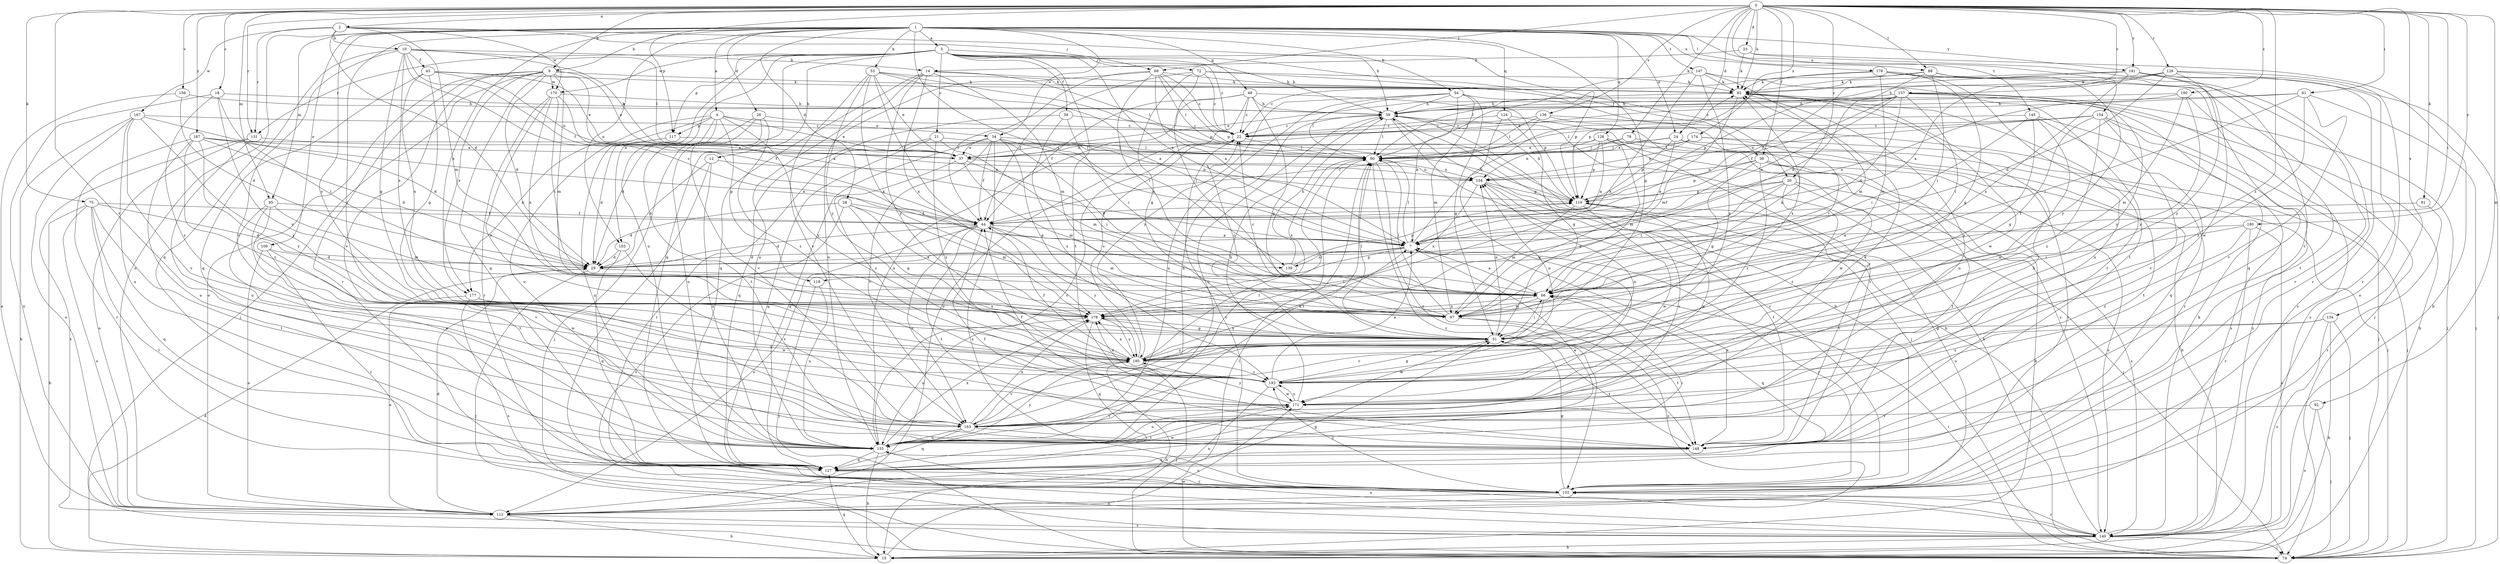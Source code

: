 strict digraph  {
0;
1;
2;
3;
4;
7;
9;
10;
12;
14;
15;
18;
20;
21;
22;
23;
24;
26;
28;
29;
34;
37;
38;
39;
43;
44;
48;
51;
53;
54;
59;
61;
66;
68;
72;
74;
75;
79;
81;
82;
88;
90;
92;
95;
97;
103;
104;
109;
112;
117;
118;
119;
124;
126;
127;
128;
131;
133;
134;
136;
139;
140;
145;
147;
148;
154;
155;
156;
157;
163;
167;
170;
171;
174;
176;
177;
178;
180;
181;
185;
187;
190;
193;
0 -> 2  [label=a];
0 -> 9  [label=b];
0 -> 18  [label=c];
0 -> 20  [label=c];
0 -> 23  [label=d];
0 -> 24  [label=d];
0 -> 38  [label=f];
0 -> 61  [label=i];
0 -> 66  [label=i];
0 -> 68  [label=j];
0 -> 75  [label=k];
0 -> 79  [label=k];
0 -> 81  [label=k];
0 -> 82  [label=k];
0 -> 88  [label=l];
0 -> 92  [label=m];
0 -> 95  [label=m];
0 -> 117  [label=p];
0 -> 128  [label=r];
0 -> 131  [label=r];
0 -> 134  [label=s];
0 -> 136  [label=s];
0 -> 154  [label=u];
0 -> 156  [label=v];
0 -> 157  [label=v];
0 -> 163  [label=v];
0 -> 174  [label=x];
0 -> 180  [label=y];
0 -> 181  [label=y];
0 -> 187  [label=z];
0 -> 190  [label=z];
0 -> 193  [label=z];
1 -> 3  [label=a];
1 -> 4  [label=a];
1 -> 9  [label=b];
1 -> 24  [label=d];
1 -> 26  [label=d];
1 -> 28  [label=d];
1 -> 34  [label=e];
1 -> 48  [label=g];
1 -> 51  [label=g];
1 -> 53  [label=h];
1 -> 54  [label=h];
1 -> 88  [label=l];
1 -> 95  [label=m];
1 -> 103  [label=n];
1 -> 109  [label=o];
1 -> 112  [label=o];
1 -> 124  [label=q];
1 -> 126  [label=q];
1 -> 139  [label=s];
1 -> 145  [label=t];
1 -> 147  [label=t];
1 -> 176  [label=x];
1 -> 177  [label=x];
1 -> 181  [label=y];
1 -> 185  [label=y];
1 -> 193  [label=z];
2 -> 10  [label=b];
2 -> 29  [label=d];
2 -> 59  [label=h];
2 -> 68  [label=j];
2 -> 97  [label=m];
2 -> 131  [label=r];
2 -> 167  [label=w];
2 -> 170  [label=w];
3 -> 7  [label=a];
3 -> 12  [label=b];
3 -> 20  [label=c];
3 -> 21  [label=c];
3 -> 22  [label=c];
3 -> 38  [label=f];
3 -> 39  [label=f];
3 -> 59  [label=h];
3 -> 72  [label=j];
3 -> 103  [label=n];
3 -> 117  [label=p];
3 -> 127  [label=q];
3 -> 131  [label=r];
3 -> 148  [label=t];
3 -> 155  [label=u];
3 -> 170  [label=w];
4 -> 29  [label=d];
4 -> 34  [label=e];
4 -> 37  [label=e];
4 -> 117  [label=p];
4 -> 118  [label=p];
4 -> 148  [label=t];
4 -> 155  [label=u];
4 -> 177  [label=x];
4 -> 185  [label=y];
7 -> 29  [label=d];
7 -> 82  [label=k];
7 -> 90  [label=l];
7 -> 118  [label=p];
7 -> 133  [label=r];
7 -> 139  [label=s];
9 -> 7  [label=a];
9 -> 29  [label=d];
9 -> 37  [label=e];
9 -> 74  [label=j];
9 -> 82  [label=k];
9 -> 97  [label=m];
9 -> 112  [label=o];
9 -> 127  [label=q];
9 -> 133  [label=r];
9 -> 163  [label=v];
9 -> 170  [label=w];
9 -> 177  [label=x];
10 -> 14  [label=b];
10 -> 37  [label=e];
10 -> 43  [label=f];
10 -> 44  [label=f];
10 -> 51  [label=g];
10 -> 90  [label=l];
10 -> 127  [label=q];
10 -> 139  [label=s];
10 -> 163  [label=v];
10 -> 178  [label=x];
12 -> 29  [label=d];
12 -> 104  [label=n];
12 -> 140  [label=s];
12 -> 155  [label=u];
14 -> 82  [label=k];
14 -> 90  [label=l];
14 -> 97  [label=m];
14 -> 127  [label=q];
14 -> 155  [label=u];
14 -> 178  [label=x];
14 -> 185  [label=y];
15 -> 29  [label=d];
15 -> 90  [label=l];
15 -> 127  [label=q];
18 -> 59  [label=h];
18 -> 66  [label=i];
18 -> 112  [label=o];
18 -> 185  [label=y];
18 -> 193  [label=z];
20 -> 44  [label=f];
20 -> 66  [label=i];
20 -> 74  [label=j];
20 -> 119  [label=p];
20 -> 140  [label=s];
20 -> 178  [label=x];
20 -> 193  [label=z];
21 -> 90  [label=l];
21 -> 97  [label=m];
21 -> 127  [label=q];
21 -> 133  [label=r];
21 -> 193  [label=z];
22 -> 90  [label=l];
23 -> 14  [label=b];
23 -> 15  [label=b];
23 -> 82  [label=k];
23 -> 148  [label=t];
24 -> 7  [label=a];
24 -> 37  [label=e];
24 -> 74  [label=j];
24 -> 90  [label=l];
24 -> 119  [label=p];
24 -> 148  [label=t];
26 -> 22  [label=c];
26 -> 74  [label=j];
26 -> 155  [label=u];
26 -> 163  [label=v];
26 -> 193  [label=z];
28 -> 29  [label=d];
28 -> 44  [label=f];
28 -> 51  [label=g];
28 -> 97  [label=m];
28 -> 140  [label=s];
28 -> 178  [label=x];
29 -> 66  [label=i];
29 -> 74  [label=j];
34 -> 7  [label=a];
34 -> 37  [label=e];
34 -> 44  [label=f];
34 -> 51  [label=g];
34 -> 66  [label=i];
34 -> 119  [label=p];
34 -> 127  [label=q];
34 -> 140  [label=s];
34 -> 163  [label=v];
37 -> 66  [label=i];
37 -> 97  [label=m];
37 -> 104  [label=n];
37 -> 193  [label=z];
38 -> 15  [label=b];
38 -> 51  [label=g];
38 -> 104  [label=n];
38 -> 119  [label=p];
38 -> 140  [label=s];
38 -> 148  [label=t];
38 -> 193  [label=z];
39 -> 22  [label=c];
39 -> 66  [label=i];
39 -> 127  [label=q];
39 -> 193  [label=z];
43 -> 37  [label=e];
43 -> 51  [label=g];
43 -> 82  [label=k];
43 -> 104  [label=n];
43 -> 127  [label=q];
43 -> 178  [label=x];
44 -> 7  [label=a];
44 -> 29  [label=d];
44 -> 97  [label=m];
44 -> 112  [label=o];
44 -> 148  [label=t];
44 -> 163  [label=v];
44 -> 185  [label=y];
48 -> 22  [label=c];
48 -> 44  [label=f];
48 -> 51  [label=g];
48 -> 59  [label=h];
48 -> 112  [label=o];
48 -> 119  [label=p];
48 -> 155  [label=u];
51 -> 22  [label=c];
51 -> 66  [label=i];
51 -> 90  [label=l];
51 -> 104  [label=n];
51 -> 148  [label=t];
51 -> 171  [label=w];
51 -> 178  [label=x];
51 -> 185  [label=y];
53 -> 7  [label=a];
53 -> 37  [label=e];
53 -> 44  [label=f];
53 -> 82  [label=k];
53 -> 119  [label=p];
53 -> 163  [label=v];
53 -> 178  [label=x];
53 -> 185  [label=y];
54 -> 7  [label=a];
54 -> 51  [label=g];
54 -> 59  [label=h];
54 -> 90  [label=l];
54 -> 97  [label=m];
54 -> 140  [label=s];
54 -> 155  [label=u];
54 -> 185  [label=y];
59 -> 22  [label=c];
59 -> 74  [label=j];
59 -> 90  [label=l];
59 -> 133  [label=r];
59 -> 155  [label=u];
61 -> 37  [label=e];
61 -> 59  [label=h];
61 -> 66  [label=i];
61 -> 74  [label=j];
61 -> 163  [label=v];
61 -> 193  [label=z];
66 -> 7  [label=a];
66 -> 97  [label=m];
66 -> 127  [label=q];
66 -> 163  [label=v];
66 -> 178  [label=x];
68 -> 7  [label=a];
68 -> 22  [label=c];
68 -> 44  [label=f];
68 -> 66  [label=i];
68 -> 82  [label=k];
68 -> 90  [label=l];
68 -> 119  [label=p];
68 -> 155  [label=u];
72 -> 22  [label=c];
72 -> 44  [label=f];
72 -> 51  [label=g];
72 -> 66  [label=i];
72 -> 82  [label=k];
72 -> 119  [label=p];
74 -> 59  [label=h];
74 -> 66  [label=i];
74 -> 171  [label=w];
75 -> 15  [label=b];
75 -> 29  [label=d];
75 -> 44  [label=f];
75 -> 112  [label=o];
75 -> 127  [label=q];
75 -> 133  [label=r];
75 -> 148  [label=t];
79 -> 15  [label=b];
79 -> 90  [label=l];
79 -> 104  [label=n];
81 -> 44  [label=f];
81 -> 133  [label=r];
82 -> 59  [label=h];
82 -> 97  [label=m];
82 -> 148  [label=t];
82 -> 155  [label=u];
82 -> 171  [label=w];
88 -> 22  [label=c];
88 -> 29  [label=d];
88 -> 66  [label=i];
88 -> 82  [label=k];
88 -> 133  [label=r];
88 -> 185  [label=y];
90 -> 104  [label=n];
90 -> 133  [label=r];
90 -> 148  [label=t];
90 -> 178  [label=x];
92 -> 74  [label=j];
92 -> 140  [label=s];
92 -> 163  [label=v];
95 -> 44  [label=f];
95 -> 97  [label=m];
95 -> 148  [label=t];
95 -> 155  [label=u];
95 -> 163  [label=v];
97 -> 22  [label=c];
97 -> 82  [label=k];
97 -> 90  [label=l];
97 -> 112  [label=o];
97 -> 148  [label=t];
103 -> 29  [label=d];
103 -> 127  [label=q];
103 -> 163  [label=v];
104 -> 119  [label=p];
104 -> 148  [label=t];
104 -> 163  [label=v];
104 -> 178  [label=x];
109 -> 29  [label=d];
109 -> 112  [label=o];
109 -> 133  [label=r];
109 -> 171  [label=w];
112 -> 15  [label=b];
112 -> 29  [label=d];
112 -> 51  [label=g];
112 -> 140  [label=s];
117 -> 29  [label=d];
117 -> 90  [label=l];
117 -> 155  [label=u];
118 -> 74  [label=j];
118 -> 155  [label=u];
119 -> 44  [label=f];
119 -> 59  [label=h];
119 -> 97  [label=m];
119 -> 112  [label=o];
119 -> 148  [label=t];
119 -> 171  [label=w];
124 -> 22  [label=c];
124 -> 51  [label=g];
124 -> 148  [label=t];
124 -> 171  [label=w];
126 -> 7  [label=a];
126 -> 37  [label=e];
126 -> 90  [label=l];
126 -> 97  [label=m];
126 -> 119  [label=p];
126 -> 133  [label=r];
126 -> 171  [label=w];
127 -> 66  [label=i];
127 -> 133  [label=r];
127 -> 171  [label=w];
128 -> 7  [label=a];
128 -> 29  [label=d];
128 -> 59  [label=h];
128 -> 82  [label=k];
128 -> 112  [label=o];
128 -> 133  [label=r];
128 -> 185  [label=y];
131 -> 37  [label=e];
131 -> 112  [label=o];
131 -> 140  [label=s];
131 -> 155  [label=u];
133 -> 22  [label=c];
133 -> 51  [label=g];
133 -> 59  [label=h];
133 -> 112  [label=o];
133 -> 155  [label=u];
133 -> 193  [label=z];
134 -> 15  [label=b];
134 -> 51  [label=g];
134 -> 74  [label=j];
134 -> 140  [label=s];
134 -> 193  [label=z];
136 -> 22  [label=c];
136 -> 44  [label=f];
136 -> 90  [label=l];
136 -> 133  [label=r];
136 -> 178  [label=x];
139 -> 59  [label=h];
139 -> 119  [label=p];
140 -> 15  [label=b];
140 -> 59  [label=h];
140 -> 74  [label=j];
140 -> 82  [label=k];
140 -> 133  [label=r];
140 -> 155  [label=u];
145 -> 22  [label=c];
145 -> 66  [label=i];
145 -> 127  [label=q];
145 -> 140  [label=s];
145 -> 171  [label=w];
145 -> 185  [label=y];
147 -> 82  [label=k];
147 -> 90  [label=l];
147 -> 97  [label=m];
147 -> 148  [label=t];
147 -> 178  [label=x];
147 -> 185  [label=y];
148 -> 7  [label=a];
148 -> 44  [label=f];
148 -> 127  [label=q];
154 -> 22  [label=c];
154 -> 51  [label=g];
154 -> 74  [label=j];
154 -> 90  [label=l];
154 -> 104  [label=n];
154 -> 140  [label=s];
154 -> 163  [label=v];
154 -> 193  [label=z];
155 -> 7  [label=a];
155 -> 15  [label=b];
155 -> 22  [label=c];
155 -> 82  [label=k];
155 -> 90  [label=l];
155 -> 127  [label=q];
155 -> 178  [label=x];
155 -> 185  [label=y];
156 -> 29  [label=d];
156 -> 59  [label=h];
156 -> 112  [label=o];
157 -> 7  [label=a];
157 -> 15  [label=b];
157 -> 29  [label=d];
157 -> 37  [label=e];
157 -> 44  [label=f];
157 -> 59  [label=h];
157 -> 66  [label=i];
157 -> 74  [label=j];
157 -> 90  [label=l];
157 -> 119  [label=p];
157 -> 140  [label=s];
157 -> 185  [label=y];
163 -> 59  [label=h];
163 -> 82  [label=k];
163 -> 90  [label=l];
163 -> 127  [label=q];
163 -> 148  [label=t];
163 -> 155  [label=u];
163 -> 178  [label=x];
167 -> 15  [label=b];
167 -> 22  [label=c];
167 -> 29  [label=d];
167 -> 112  [label=o];
167 -> 155  [label=u];
167 -> 163  [label=v];
167 -> 185  [label=y];
170 -> 44  [label=f];
170 -> 59  [label=h];
170 -> 66  [label=i];
170 -> 133  [label=r];
170 -> 178  [label=x];
170 -> 193  [label=z];
171 -> 44  [label=f];
171 -> 59  [label=h];
171 -> 119  [label=p];
171 -> 155  [label=u];
171 -> 163  [label=v];
171 -> 185  [label=y];
171 -> 193  [label=z];
174 -> 37  [label=e];
174 -> 66  [label=i];
174 -> 74  [label=j];
174 -> 90  [label=l];
174 -> 104  [label=n];
176 -> 51  [label=g];
176 -> 74  [label=j];
176 -> 82  [label=k];
176 -> 97  [label=m];
176 -> 119  [label=p];
176 -> 127  [label=q];
176 -> 155  [label=u];
177 -> 112  [label=o];
177 -> 140  [label=s];
177 -> 171  [label=w];
177 -> 178  [label=x];
178 -> 51  [label=g];
178 -> 127  [label=q];
178 -> 155  [label=u];
178 -> 185  [label=y];
180 -> 7  [label=a];
180 -> 66  [label=i];
180 -> 133  [label=r];
180 -> 140  [label=s];
180 -> 193  [label=z];
181 -> 44  [label=f];
181 -> 74  [label=j];
181 -> 82  [label=k];
181 -> 133  [label=r];
181 -> 140  [label=s];
181 -> 171  [label=w];
181 -> 178  [label=x];
185 -> 7  [label=a];
185 -> 15  [label=b];
185 -> 22  [label=c];
185 -> 44  [label=f];
185 -> 74  [label=j];
185 -> 90  [label=l];
185 -> 104  [label=n];
185 -> 163  [label=v];
185 -> 178  [label=x];
185 -> 193  [label=z];
187 -> 7  [label=a];
187 -> 29  [label=d];
187 -> 37  [label=e];
187 -> 90  [label=l];
187 -> 133  [label=r];
187 -> 155  [label=u];
187 -> 185  [label=y];
187 -> 193  [label=z];
190 -> 7  [label=a];
190 -> 59  [label=h];
190 -> 97  [label=m];
190 -> 148  [label=t];
190 -> 185  [label=y];
193 -> 7  [label=a];
193 -> 51  [label=g];
193 -> 104  [label=n];
193 -> 112  [label=o];
193 -> 171  [label=w];
193 -> 178  [label=x];
}
